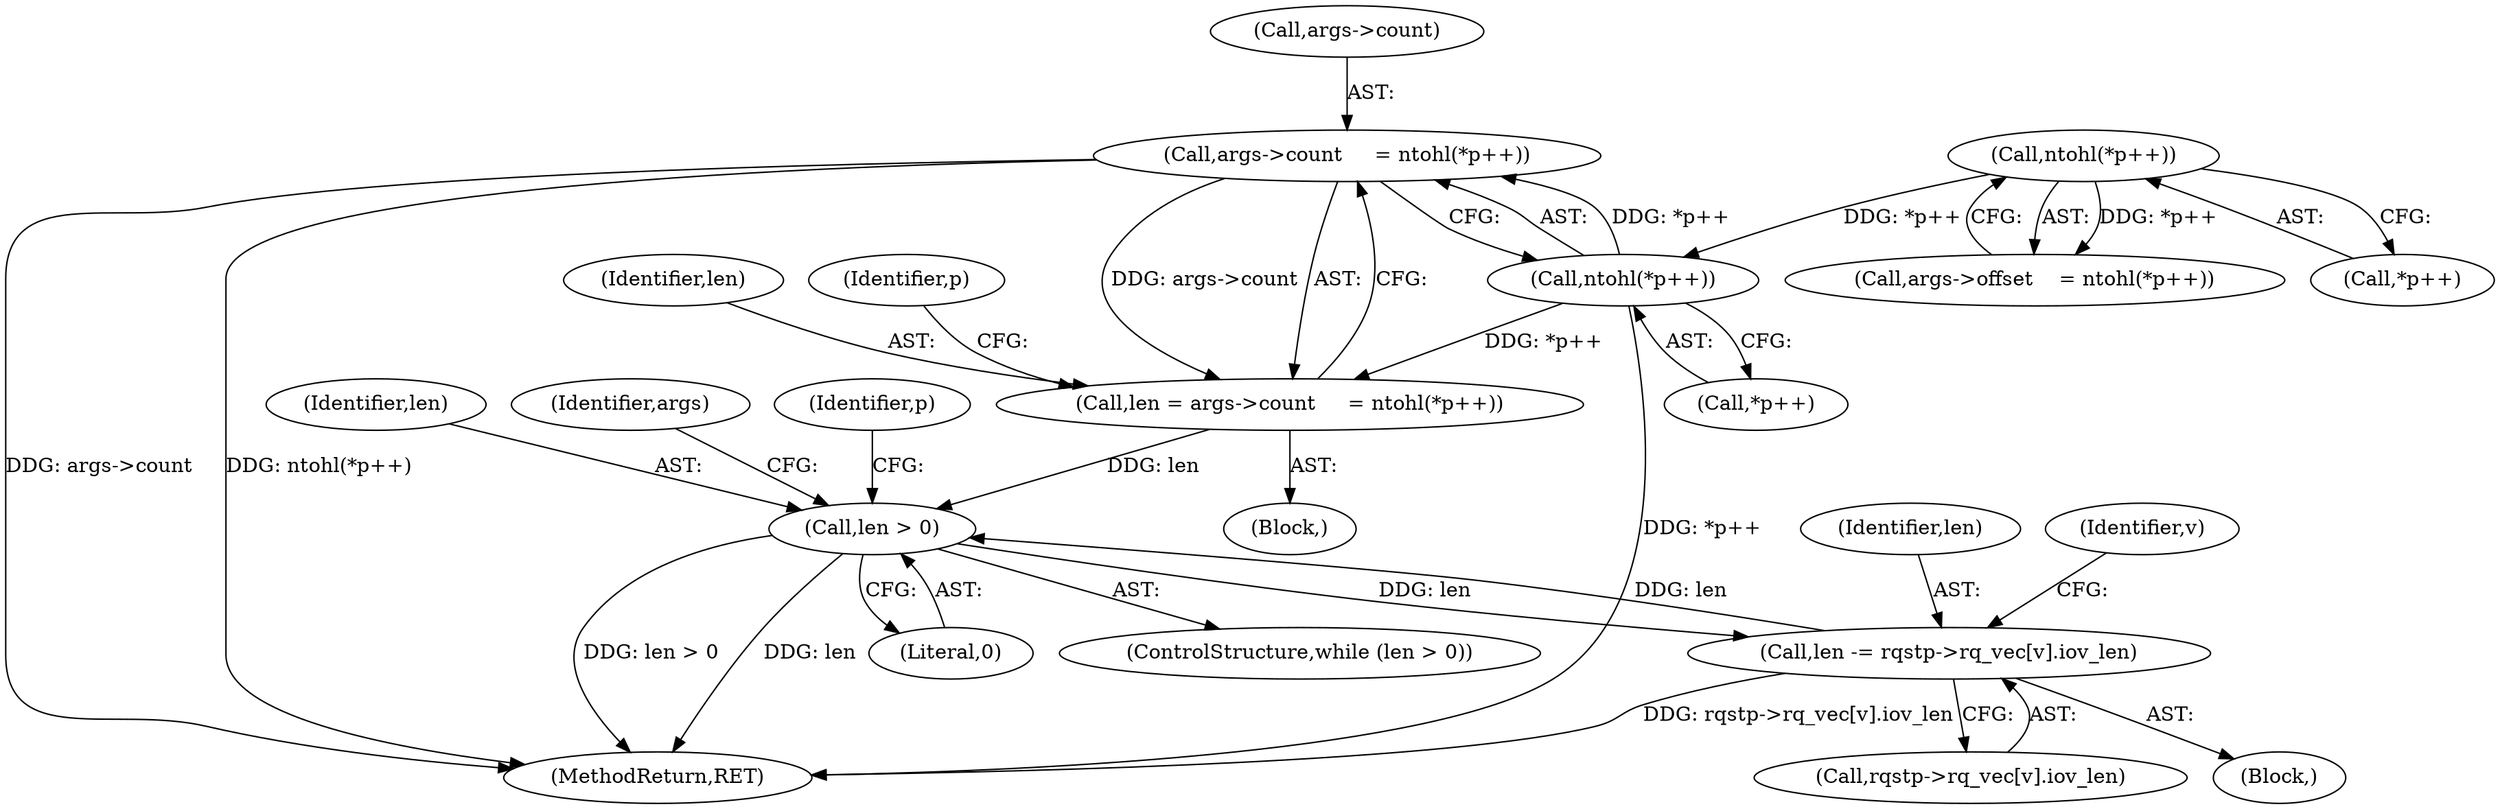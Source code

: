 digraph "0_linux_c70422f760c120480fee4de6c38804c72aa26bc1_15@pointer" {
"1000132" [label="(Call,args->count     = ntohl(*p++))"];
"1000136" [label="(Call,ntohl(*p++))"];
"1000126" [label="(Call,ntohl(*p++))"];
"1000130" [label="(Call,len = args->count     = ntohl(*p++))"];
"1000146" [label="(Call,len > 0)"];
"1000168" [label="(Call,len -= rqstp->rq_vec[v].iov_len)"];
"1000133" [label="(Call,args->count)"];
"1000148" [label="(Literal,0)"];
"1000181" [label="(Identifier,args)"];
"1000170" [label="(Call,rqstp->rq_vec[v].iov_len)"];
"1000136" [label="(Call,ntohl(*p++))"];
"1000147" [label="(Identifier,len)"];
"1000145" [label="(ControlStructure,while (len > 0))"];
"1000130" [label="(Call,len = args->count     = ntohl(*p++))"];
"1000127" [label="(Call,*p++)"];
"1000169" [label="(Identifier,len)"];
"1000188" [label="(MethodReturn,RET)"];
"1000122" [label="(Call,args->offset    = ntohl(*p++))"];
"1000152" [label="(Identifier,p)"];
"1000168" [label="(Call,len -= rqstp->rq_vec[v].iov_len)"];
"1000146" [label="(Call,len > 0)"];
"1000132" [label="(Call,args->count     = ntohl(*p++))"];
"1000149" [label="(Block,)"];
"1000131" [label="(Identifier,len)"];
"1000178" [label="(Identifier,v)"];
"1000141" [label="(Identifier,p)"];
"1000137" [label="(Call,*p++)"];
"1000106" [label="(Block,)"];
"1000126" [label="(Call,ntohl(*p++))"];
"1000132" -> "1000130"  [label="AST: "];
"1000132" -> "1000136"  [label="CFG: "];
"1000133" -> "1000132"  [label="AST: "];
"1000136" -> "1000132"  [label="AST: "];
"1000130" -> "1000132"  [label="CFG: "];
"1000132" -> "1000188"  [label="DDG: args->count"];
"1000132" -> "1000188"  [label="DDG: ntohl(*p++)"];
"1000132" -> "1000130"  [label="DDG: args->count"];
"1000136" -> "1000132"  [label="DDG: *p++"];
"1000136" -> "1000137"  [label="CFG: "];
"1000137" -> "1000136"  [label="AST: "];
"1000136" -> "1000188"  [label="DDG: *p++"];
"1000136" -> "1000130"  [label="DDG: *p++"];
"1000126" -> "1000136"  [label="DDG: *p++"];
"1000126" -> "1000122"  [label="AST: "];
"1000126" -> "1000127"  [label="CFG: "];
"1000127" -> "1000126"  [label="AST: "];
"1000122" -> "1000126"  [label="CFG: "];
"1000126" -> "1000122"  [label="DDG: *p++"];
"1000130" -> "1000106"  [label="AST: "];
"1000131" -> "1000130"  [label="AST: "];
"1000141" -> "1000130"  [label="CFG: "];
"1000130" -> "1000146"  [label="DDG: len"];
"1000146" -> "1000145"  [label="AST: "];
"1000146" -> "1000148"  [label="CFG: "];
"1000147" -> "1000146"  [label="AST: "];
"1000148" -> "1000146"  [label="AST: "];
"1000152" -> "1000146"  [label="CFG: "];
"1000181" -> "1000146"  [label="CFG: "];
"1000146" -> "1000188"  [label="DDG: len > 0"];
"1000146" -> "1000188"  [label="DDG: len"];
"1000168" -> "1000146"  [label="DDG: len"];
"1000146" -> "1000168"  [label="DDG: len"];
"1000168" -> "1000149"  [label="AST: "];
"1000168" -> "1000170"  [label="CFG: "];
"1000169" -> "1000168"  [label="AST: "];
"1000170" -> "1000168"  [label="AST: "];
"1000178" -> "1000168"  [label="CFG: "];
"1000168" -> "1000188"  [label="DDG: rqstp->rq_vec[v].iov_len"];
}
